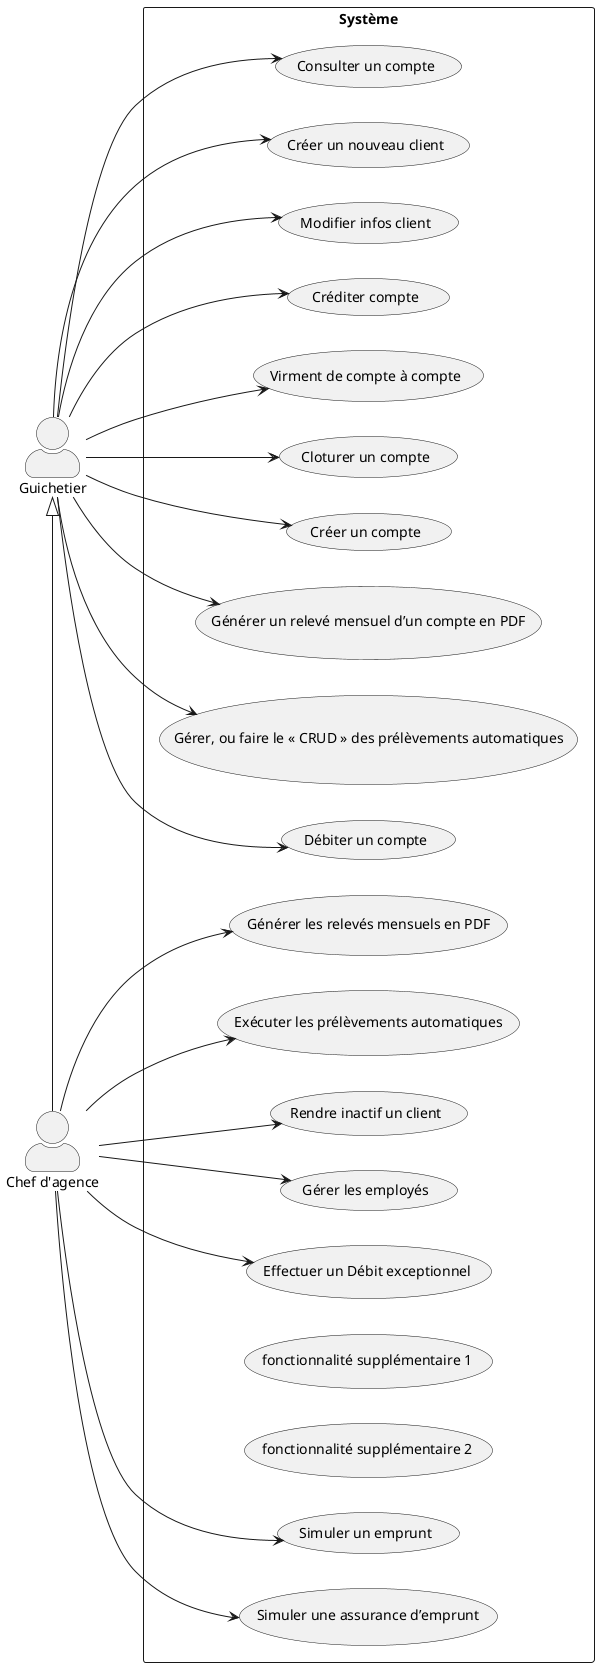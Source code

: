 @startuml use-case

skinparam actorStyle awesome
:Chef d'agence:
:Guichetier:
rectangle Système {
    (Rendre inactif un client)
    (Gérer les employés)
    (Débiter un compte)
    (Consulter un compte)
    (Créer un nouveau client)
    (Modifier infos client)
    (Créditer compte)
    (Virment de compte à compte)
    (Cloturer un compte)
    (Créer un compte)

    (Générer un relevé mensuel d’un compte en PDF)
    (Gérer, ou faire le « CRUD » des prélèvements automatiques)
    (Effectuer un Débit exceptionnel)
    (Simuler un emprunt)
    (Simuler une assurance d’emprunt)

    (fonctionnalité supplémentaire 1)
    (fonctionnalité supplémentaire 2)
    (Générer les relevés mensuels en PDF)
    (Exécuter les prélèvements automatiques)
}


(Guichetier) <|-right- (Chef d'agence)

left to right direction
:Chef d'agence: --> (Rendre inactif un client)
:Chef d'agence: --> (Gérer les employés)
:Chef d'agence: --> (Effectuer un Débit exceptionnel)
:Chef d'agence: --> (Simuler un emprunt)
:Chef d'agence: --> (Simuler une assurance d’emprunt)

:Chef d'agence: --> (Générer les relevés mensuels en PDF)
:Chef d'agence: --> (Exécuter les prélèvements automatiques)


(Guichetier) --> (Débiter un compte) 
(Guichetier) --> (Consulter un compte) 
(Guichetier) --> (Créer un nouveau client) 
(Guichetier) --> (Modifier infos client) 
(Guichetier) --> (Créditer compte) 
(Guichetier) --> (Virment de compte à compte) 
(Guichetier) --> (Cloturer un compte) 
(Guichetier) --> (Créer un compte)

(Guichetier) --> (Générer un relevé mensuel d’un compte en PDF)
(Guichetier) --> (Gérer, ou faire le « CRUD » des prélèvements automatiques)


@enduml